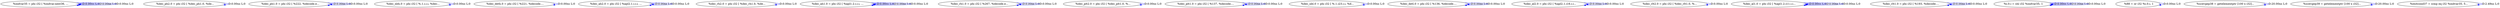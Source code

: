 digraph {
Node0x3184eb0[label="  %indvar35 = phi i32 [ %indvar.next36, ..."];
Node0x3184eb0 -> Node0x3184eb0[label="D:0.00ns L:0",color=blue];
Node0x3184eb0 -> Node0x3184eb0[label="D:0.00ns L:0",color=blue];
Node0x3184eb0 -> Node0x3184eb0[label="D:0.00ns L:0",color=blue];
Node0x3184f90[label="  %dec_ph2.0 = phi i32 [ %dec_ph1.0, %de..."];
Node0x3184f90 -> Node0x3184f90[label="D:0.00ns L:0",color=blue];
Node0x3185070[label="  %dec_ph1.0 = phi i32 [ %222, %decode.e..."];
Node0x3185070 -> Node0x3185070[label="D:0.00ns L:0",color=blue];
Node0x3185070 -> Node0x3185070[label="D:0.00ns L:0",color=blue];
Node0x3185150[label="  %dec_nbh.0 = phi i32 [ %.1.i.i.i, %dec..."];
Node0x3185150 -> Node0x3185150[label="D:0.00ns L:0",color=blue];
Node0x3185230[label="  %dec_deth.0 = phi i32 [ %221, %decode...."];
Node0x3185230 -> Node0x3185230[label="D:0.00ns L:0",color=blue];
Node0x3185310[label="  %dec_ah2.0 = phi i32 [ %apl2.1.i.i.i, ..."];
Node0x3185310 -> Node0x3185310[label="D:0.00ns L:0",color=blue];
Node0x3185310 -> Node0x3185310[label="D:0.00ns L:0",color=blue];
Node0x31853f0[label="  %dec_rh2.0 = phi i32 [ %dec_rh1.0, %de..."];
Node0x31853f0 -> Node0x31853f0[label="D:0.00ns L:0",color=blue];
Node0x31854d0[label="  %dec_ah1.0 = phi i32 [ %apl1.2.i.i.i, ..."];
Node0x31854d0 -> Node0x31854d0[label="D:0.00ns L:0",color=blue];
Node0x31854d0 -> Node0x31854d0[label="D:0.00ns L:0",color=blue];
Node0x31854d0 -> Node0x31854d0[label="D:0.00ns L:0",color=blue];
Node0x31855b0[label="  %dec_rh1.0 = phi i32 [ %267, %decode.e..."];
Node0x31855b0 -> Node0x31855b0[label="D:0.00ns L:0",color=blue];
Node0x31855b0 -> Node0x31855b0[label="D:0.00ns L:0",color=blue];
Node0x3185690[label="  %dec_plt2.0 = phi i32 [ %dec_plt1.0, %..."];
Node0x3185690 -> Node0x3185690[label="D:0.00ns L:0",color=blue];
Node0x3185770[label="  %dec_plt1.0 = phi i32 [ %137, %decode...."];
Node0x3185770 -> Node0x3185770[label="D:0.00ns L:0",color=blue];
Node0x3185770 -> Node0x3185770[label="D:0.00ns L:0",color=blue];
Node0x3185850[label="  %dec_nbl.0 = phi i32 [ %.1.i23.i.i, %d..."];
Node0x3185850 -> Node0x3185850[label="D:0.00ns L:0",color=blue];
Node0x3185930[label="  %dec_detl.0 = phi i32 [ %136, %decode...."];
Node0x3185930 -> Node0x3185930[label="D:0.00ns L:0",color=blue];
Node0x3185930 -> Node0x3185930[label="D:0.00ns L:0",color=blue];
Node0x3185a10[label="  %dec_al2.0 = phi i32 [ %apl2.1.i16.i.i..."];
Node0x3185a10 -> Node0x3185a10[label="D:0.00ns L:0",color=blue];
Node0x3185a10 -> Node0x3185a10[label="D:0.00ns L:0",color=blue];
Node0x3185af0[label="  %dec_rlt2.0 = phi i32 [ %dec_rlt1.0, %..."];
Node0x3185af0 -> Node0x3185af0[label="D:0.00ns L:0",color=blue];
Node0x3185bd0[label="  %dec_al1.0 = phi i32 [ %apl1.2.i11.i.i..."];
Node0x3185bd0 -> Node0x3185bd0[label="D:0.00ns L:0",color=blue];
Node0x3185bd0 -> Node0x3185bd0[label="D:0.00ns L:0",color=blue];
Node0x3185bd0 -> Node0x3185bd0[label="D:0.00ns L:0",color=blue];
Node0x3185cb0[label="  %dec_rlt1.0 = phi i32 [ %193, %decode...."];
Node0x3185cb0 -> Node0x3185cb0[label="D:0.00ns L:0",color=blue];
Node0x3185cb0 -> Node0x3185cb0[label="D:0.00ns L:0",color=blue];
Node0x3185d90[label="  %i.0.i = shl i32 %indvar35, 1"];
Node0x3185d90 -> Node0x3185d90[label="D:0.00ns L:0",color=blue];
Node0x3185d90 -> Node0x3185d90[label="D:0.00ns L:0",color=blue];
Node0x3185d90 -> Node0x3185d90[label="D:0.00ns L:0",color=blue];
Node0x3185e70[label="  %88 = or i32 %i.0.i, 1"];
Node0x3185e70 -> Node0x3185e70[label="D:0.00ns L:0",color=blue];
Node0x3185f50[label="  %scevgep38 = getelementptr [100 x i32]..."];
Node0x3185f50 -> Node0x3185f50[label="D:20.00ns L:0",color=blue];
Node0x317fc00[label="  %scevgep39 = getelementptr [100 x i32]..."];
Node0x317fc00 -> Node0x317fc00[label="D:20.00ns L:0",color=blue];
Node0x317fce0[label="  %exitcond37 = icmp eq i32 %indvar35, 5..."];
Node0x317fce0 -> Node0x317fce0[label="D:2.49ns L:0",color=blue];
}
